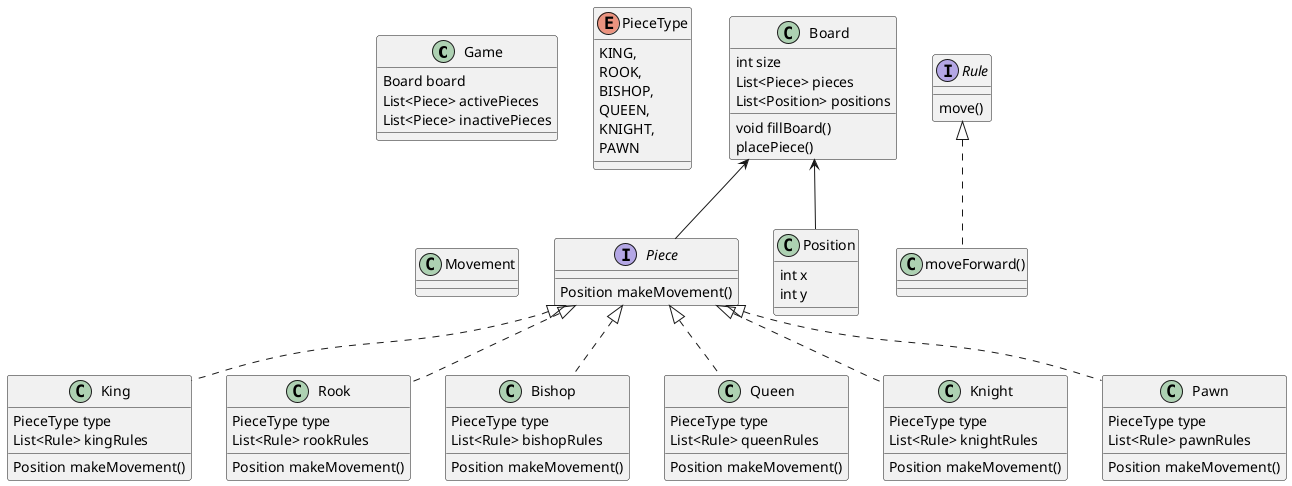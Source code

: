 @startuml

'¿De quién es responsabilidad saber cuáles piezas están activas y cuáles no, board o game?'

class Game{
    Board board
    List<Piece> activePieces
    List<Piece> inactivePieces
}

'placePiece() puede devolver nada o la posición donde la puso'
Board <-- Piece
Board <-- Position
class Board{
    int size
    List<Piece> pieces
    List<Position> positions
    void fillBoard()
    placePiece()
}

enum PieceType{
    KING,
    ROOK,
    BISHOP,
    QUEEN,
    KNIGHT,
    PAWN
}

interface Piece{
    Position makeMovement()
}

class King implements Piece{
    PieceType type
    List<Rule> kingRules
    Position makeMovement()
}

class Rook implements Piece{
    PieceType type
    List<Rule> rookRules
    Position makeMovement()
}

class Bishop implements Piece{
    PieceType type
    List<Rule> bishopRules
    Position makeMovement()
}

class Queen implements Piece{
    PieceType type
    List<Rule> queenRules
    Position makeMovement()
}

class Knight implements Piece{
    PieceType type
    List<Rule> knightRules
    Position makeMovement()
}

class Pawn implements Piece{
    PieceType type
    List<Rule> pawnRules
    Position makeMovement()
}

class Position{
    int x
    int y

}

class Movement{

}

interface Rule{
    move()
}

'Como rules puedo tener los movimientos genéricos o las rules específicas por pieza'
'aaaaa moveForward() puede ser un tipo de movimiento que puede ser utilizado por las reglas?
'todo: para pensar'
class moveForward() implements Rule{

}

@enduml
